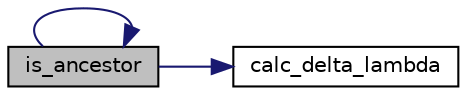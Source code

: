 digraph "is_ancestor"
{
  edge [fontname="Helvetica",fontsize="10",labelfontname="Helvetica",labelfontsize="10"];
  node [fontname="Helvetica",fontsize="10",shape=record];
  rankdir="LR";
  Node1488 [label="is_ancestor",height=0.2,width=0.4,color="black", fillcolor="grey75", style="filled", fontcolor="black"];
  Node1488 -> Node1489 [color="midnightblue",fontsize="10",style="solid",fontname="Helvetica"];
  Node1489 [label="calc_delta_lambda",height=0.2,width=0.4,color="black", fillcolor="white", style="filled",URL="$d1/dec/lib_2_d_i_s_c_r_e_t_a_2design_8_c.html#a6d9006e88fa817dbd9f1f0217983ca75"];
  Node1488 -> Node1488 [color="midnightblue",fontsize="10",style="solid",fontname="Helvetica"];
}
